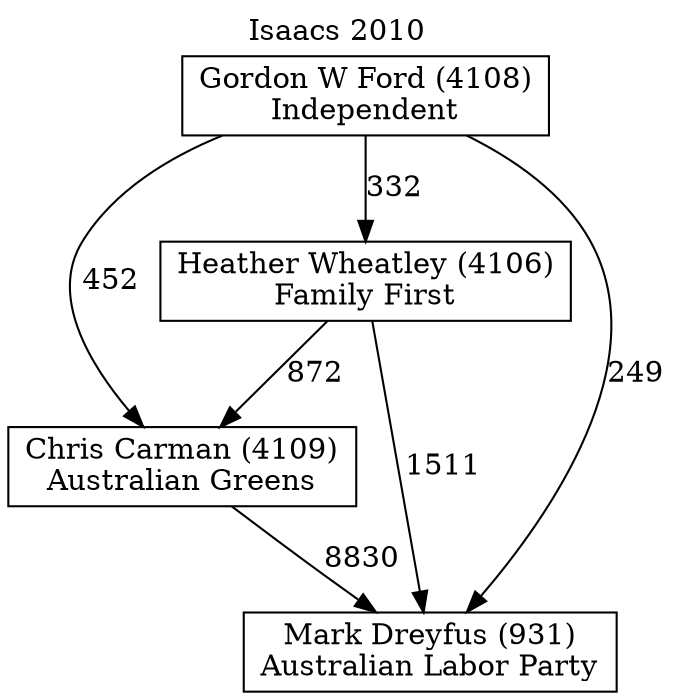 // House preference flow
digraph "Mark Dreyfus (931)_Isaacs_2010" {
	graph [label="Isaacs 2010" labelloc=t mclimit=10]
	node [shape=box]
	"Chris Carman (4109)" [label="Chris Carman (4109)
Australian Greens"]
	"Gordon W Ford (4108)" [label="Gordon W Ford (4108)
Independent"]
	"Heather Wheatley (4106)" [label="Heather Wheatley (4106)
Family First"]
	"Mark Dreyfus (931)" [label="Mark Dreyfus (931)
Australian Labor Party"]
	"Chris Carman (4109)" -> "Mark Dreyfus (931)" [label=8830]
	"Gordon W Ford (4108)" -> "Chris Carman (4109)" [label=452]
	"Gordon W Ford (4108)" -> "Heather Wheatley (4106)" [label=332]
	"Gordon W Ford (4108)" -> "Mark Dreyfus (931)" [label=249]
	"Heather Wheatley (4106)" -> "Chris Carman (4109)" [label=872]
	"Heather Wheatley (4106)" -> "Mark Dreyfus (931)" [label=1511]
}
